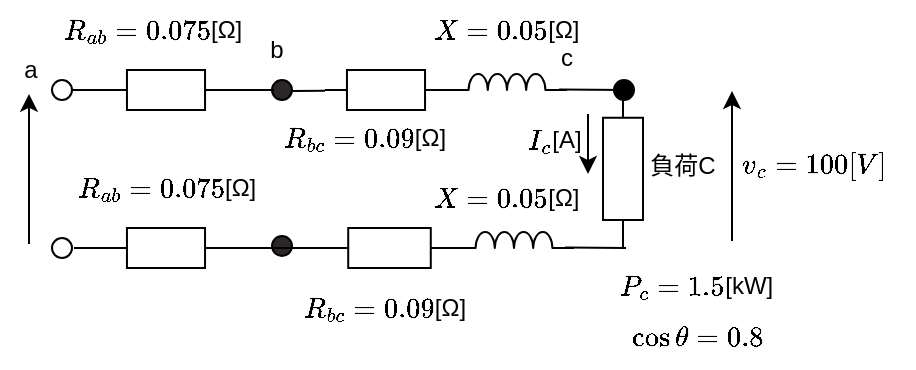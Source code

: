 <mxfile><diagram id="OegJ9Nn6N-6bbSoRedIr" name="ページ1"><mxGraphModel dx="493" dy="511" grid="1" gridSize="10" guides="1" tooltips="1" connect="1" arrows="1" fold="1" page="1" pageScale="1" pageWidth="827" pageHeight="1169" math="1" shadow="0"><root><mxCell id="0"/><mxCell id="1" parent="0"/><mxCell id="31" value="" style="endArrow=none;html=1;strokeWidth=1;startArrow=none;" parent="1" edge="1"><mxGeometry width="100" relative="1" as="geometry"><mxPoint x="243" y="165" as="sourcePoint"/><mxPoint x="240" y="160" as="targetPoint"/></mxGeometry></mxCell><mxCell id="115" value="" style="ellipse;whiteSpace=wrap;html=1;aspect=fixed;" parent="1" vertex="1"><mxGeometry x="129" y="156" width="10" height="10" as="geometry"/></mxCell><mxCell id="117" value="" style="ellipse;whiteSpace=wrap;html=1;aspect=fixed;fillColor=#2c2626;" parent="1" vertex="1"><mxGeometry x="239" y="156" width="10" height="10" as="geometry"/></mxCell><mxCell id="119" value="" style="ellipse;whiteSpace=wrap;html=1;aspect=fixed;fillColor=#000000;" parent="1" vertex="1"><mxGeometry x="410" y="156" width="10" height="10" as="geometry"/></mxCell><mxCell id="121" value="" style="endArrow=none;html=1;strokeWidth=1;startArrow=none;" parent="1" edge="1"><mxGeometry width="100" relative="1" as="geometry"><mxPoint x="382.5" y="160.718" as="sourcePoint"/><mxPoint x="416" y="161" as="targetPoint"/></mxGeometry></mxCell><mxCell id="123" value="負荷C" style="text;html=1;align=center;verticalAlign=middle;resizable=0;points=[];autosize=1;strokeColor=none;fillColor=none;" parent="1" vertex="1"><mxGeometry x="414" y="184" width="60" height="30" as="geometry"/></mxCell><mxCell id="131" value="a" style="text;html=1;align=center;verticalAlign=middle;resizable=0;points=[];autosize=1;strokeColor=none;fillColor=none;" parent="1" vertex="1"><mxGeometry x="103" y="136" width="30" height="30" as="geometry"/></mxCell><mxCell id="134" value="" style="endArrow=none;html=1;strokeWidth=1;startArrow=none;" parent="1" edge="1" source="138"><mxGeometry width="100" relative="1" as="geometry"><mxPoint x="139" y="161" as="sourcePoint"/><mxPoint x="240" y="161" as="targetPoint"/></mxGeometry></mxCell><mxCell id="135" value="c" style="text;html=1;align=center;verticalAlign=middle;resizable=0;points=[];autosize=1;strokeColor=none;fillColor=none;" parent="1" vertex="1"><mxGeometry x="371" y="130" width="30" height="30" as="geometry"/></mxCell><mxCell id="139" value="" style="endArrow=none;html=1;strokeWidth=1;" edge="1" parent="1" target="138"><mxGeometry width="100" relative="1" as="geometry"><mxPoint x="139" y="161" as="sourcePoint"/><mxPoint x="240" y="161" as="targetPoint"/></mxGeometry></mxCell><mxCell id="138" value="" style="pointerEvents=1;verticalLabelPosition=bottom;shadow=0;dashed=0;align=center;html=1;verticalAlign=top;shape=mxgraph.electrical.resistors.resistor_1;rotation=0;" vertex="1" parent="1"><mxGeometry x="155.5" y="151" width="61" height="20" as="geometry"/></mxCell><mxCell id="141" value="" style="endArrow=none;html=1;strokeWidth=1;" edge="1" parent="1" target="140"><mxGeometry width="100" relative="1" as="geometry"><mxPoint x="249" y="161.5" as="sourcePoint"/><mxPoint x="350" y="160.5" as="targetPoint"/></mxGeometry></mxCell><mxCell id="140" value="" style="pointerEvents=1;verticalLabelPosition=bottom;shadow=0;dashed=0;align=center;html=1;verticalAlign=top;shape=mxgraph.electrical.resistors.resistor_1;rotation=0;" vertex="1" parent="1"><mxGeometry x="265.5" y="151" width="61" height="20" as="geometry"/></mxCell><mxCell id="142" value="" style="pointerEvents=1;verticalLabelPosition=bottom;shadow=0;dashed=0;align=center;html=1;verticalAlign=top;shape=mxgraph.electrical.resistors.resistor_1;rotation=90;" vertex="1" parent="1"><mxGeometry x="374.57" y="190.44" width="79.87" height="20" as="geometry"/></mxCell><mxCell id="145" style="edgeStyle=none;html=1;exitX=1;exitY=0.5;exitDx=0;exitDy=0;exitPerimeter=0;strokeColor=none;" edge="1" parent="1"><mxGeometry relative="1" as="geometry"><mxPoint x="406" y="240" as="targetPoint"/><mxPoint x="386" y="240" as="sourcePoint"/></mxGeometry></mxCell><mxCell id="143" value="" style="pointerEvents=1;verticalLabelPosition=bottom;shadow=0;dashed=0;align=center;html=1;verticalAlign=top;shape=mxgraph.electrical.resistors.resistor_1;rotation=0;" vertex="1" parent="1"><mxGeometry x="265.5" y="230" width="64.5" height="20" as="geometry"/></mxCell><mxCell id="151" value="" style="endArrow=none;html=1;strokeWidth=1;startArrow=none;" edge="1" parent="1"><mxGeometry width="100" relative="1" as="geometry"><mxPoint x="385.5" y="239.718" as="sourcePoint"/><mxPoint x="416" y="240" as="targetPoint"/></mxGeometry></mxCell><mxCell id="155" value="" style="ellipse;whiteSpace=wrap;html=1;aspect=fixed;fillColor=#2c2626;" vertex="1" parent="1"><mxGeometry x="239" y="234" width="10" height="10" as="geometry"/></mxCell><mxCell id="157" value="" style="endArrow=none;html=1;strokeWidth=1;startArrow=none;" edge="1" parent="1"><mxGeometry width="100" relative="1" as="geometry"><mxPoint x="210" y="240" as="sourcePoint"/><mxPoint x="267" y="240" as="targetPoint"/></mxGeometry></mxCell><mxCell id="158" value="" style="pointerEvents=1;verticalLabelPosition=bottom;shadow=0;dashed=0;align=center;html=1;verticalAlign=top;shape=mxgraph.electrical.resistors.resistor_1;rotation=0;" vertex="1" parent="1"><mxGeometry x="155.5" y="230" width="61" height="20" as="geometry"/></mxCell><mxCell id="159" value="" style="endArrow=none;html=1;strokeWidth=1;" edge="1" parent="1"><mxGeometry width="100" relative="1" as="geometry"><mxPoint x="140" y="240" as="sourcePoint"/><mxPoint x="156.5" y="240" as="targetPoint"/></mxGeometry></mxCell><mxCell id="160" value="" style="ellipse;whiteSpace=wrap;html=1;aspect=fixed;" vertex="1" parent="1"><mxGeometry x="129" y="235" width="10" height="10" as="geometry"/></mxCell><mxCell id="161" value="b" style="text;html=1;align=center;verticalAlign=middle;resizable=0;points=[];autosize=1;strokeColor=none;fillColor=none;" vertex="1" parent="1"><mxGeometry x="226" y="126" width="30" height="30" as="geometry"/></mxCell><mxCell id="164" value="`R_{ab}=0.075`[Ω]" style="text;html=1;align=center;verticalAlign=middle;resizable=0;points=[];autosize=1;strokeColor=none;fillColor=none;" vertex="1" parent="1"><mxGeometry x="119" y="116" width="120" height="30" as="geometry"/></mxCell><mxCell id="170" value="" style="endArrow=classic;html=1;strokeColor=default;strokeWidth=1;" edge="1" parent="1"><mxGeometry width="50" height="50" relative="1" as="geometry"><mxPoint x="397" y="173" as="sourcePoint"/><mxPoint x="397" y="203" as="targetPoint"/></mxGeometry></mxCell><mxCell id="171" value="" style="endArrow=classic;html=1;strokeColor=default;strokeWidth=1;" edge="1" parent="1"><mxGeometry width="50" height="50" relative="1" as="geometry"><mxPoint x="469" y="236.5" as="sourcePoint"/><mxPoint x="469" y="161.5" as="targetPoint"/></mxGeometry></mxCell><mxCell id="172" value="`v_{c}=100[V]`" style="text;html=1;align=center;verticalAlign=middle;resizable=0;points=[];autosize=1;strokeColor=none;fillColor=none;" vertex="1" parent="1"><mxGeometry x="460" y="184" width="100" height="30" as="geometry"/></mxCell><mxCell id="179" value="" style="endArrow=classic;html=1;strokeColor=default;strokeWidth=1;" edge="1" parent="1"><mxGeometry width="50" height="50" relative="1" as="geometry"><mxPoint x="117.5" y="237.94" as="sourcePoint"/><mxPoint x="117.5" y="162.94" as="targetPoint"/></mxGeometry></mxCell><mxCell id="180" value="" style="pointerEvents=1;verticalLabelPosition=bottom;shadow=0;dashed=0;align=center;html=1;verticalAlign=top;shape=mxgraph.electrical.inductors.inductor_3;strokeWidth=1;fillColor=#2c2626;" vertex="1" parent="1"><mxGeometry x="326.5" y="153" width="60" height="8" as="geometry"/></mxCell><mxCell id="181" value="" style="pointerEvents=1;verticalLabelPosition=bottom;shadow=0;dashed=0;align=center;html=1;verticalAlign=top;shape=mxgraph.electrical.inductors.inductor_3;strokeWidth=1;fillColor=#2c2626;" vertex="1" parent="1"><mxGeometry x="330" y="232" width="60" height="8" as="geometry"/></mxCell><mxCell id="183" value="`X=0.05`[Ω]" style="text;html=1;align=center;verticalAlign=middle;resizable=0;points=[];autosize=1;strokeColor=none;fillColor=none;" vertex="1" parent="1"><mxGeometry x="311" y="116" width="90" height="30" as="geometry"/></mxCell><mxCell id="184" value="`X=0.05`[Ω]" style="text;html=1;align=center;verticalAlign=middle;resizable=0;points=[];autosize=1;strokeColor=none;fillColor=none;" vertex="1" parent="1"><mxGeometry x="311" y="200" width="90" height="30" as="geometry"/></mxCell><mxCell id="185" value="`I_c`[A]" style="text;html=1;align=center;verticalAlign=middle;resizable=0;points=[];autosize=1;strokeColor=none;fillColor=none;" vertex="1" parent="1"><mxGeometry x="350" y="171" width="60" height="30" as="geometry"/></mxCell><mxCell id="186" value="`P_c=1.5`[kW]" style="text;html=1;align=center;verticalAlign=middle;resizable=0;points=[];autosize=1;strokeColor=none;fillColor=none;" vertex="1" parent="1"><mxGeometry x="401" y="244" width="100" height="30" as="geometry"/></mxCell><mxCell id="189" value="`cos\theta =0.8`" style="text;html=1;align=center;verticalAlign=middle;resizable=0;points=[];autosize=1;strokeColor=none;fillColor=none;" vertex="1" parent="1"><mxGeometry x="396" y="270" width="110" height="30" as="geometry"/></mxCell><mxCell id="190" value="`R_{ab}=0.075`[Ω]" style="text;html=1;align=center;verticalAlign=middle;resizable=0;points=[];autosize=1;strokeColor=none;fillColor=none;" vertex="1" parent="1"><mxGeometry x="126" y="195" width="120" height="30" as="geometry"/></mxCell><mxCell id="191" value="`R_{bc}=0.09`[Ω]" style="text;html=1;align=center;verticalAlign=middle;resizable=0;points=[];autosize=1;strokeColor=none;fillColor=none;" vertex="1" parent="1"><mxGeometry x="230" y="170" width="110" height="30" as="geometry"/></mxCell><mxCell id="192" value="`R_{bc}=0.09`[Ω]" style="text;html=1;align=center;verticalAlign=middle;resizable=0;points=[];autosize=1;strokeColor=none;fillColor=none;" vertex="1" parent="1"><mxGeometry x="240" y="255" width="110" height="30" as="geometry"/></mxCell></root></mxGraphModel></diagram></mxfile>